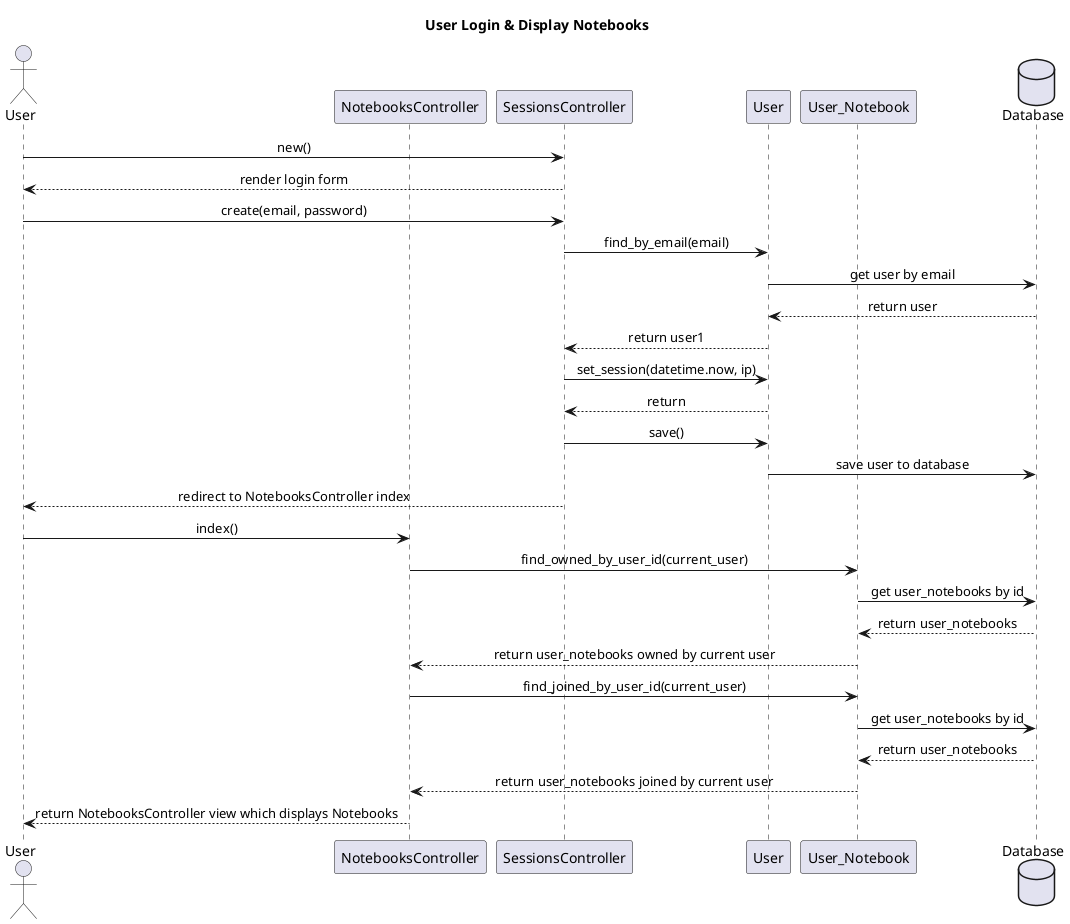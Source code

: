 @startuml User Login & Display Notebooks
title User Login & Display Notebooks
skinparam sequenceMessageAlign center

actor User as user
participant NotebooksController as nc
participant SessionsController as sc
participant User as um
participant User_Notebook as unm
database Database as db

user -> sc : new()
user <-- sc : render login form
user -> sc : create(email, password)
sc -> um : find_by_email(email)
um -> db : get user by email
um <-- db : return user
sc <-- um : return user1
sc -> um : set_session(datetime.now, ip)
sc <-- um : return
sc -> um : save()
um -> db : save user to database
user <-- sc : redirect to NotebooksController index

user -> nc : index()
nc -> unm : find_owned_by_user_id(current_user)
unm -> db : get user_notebooks by id
unm <-- db : return user_notebooks
nc <-- unm : return user_notebooks owned by current user
nc -> unm : find_joined_by_user_id(current_user)
unm -> db : get user_notebooks by id
unm <-- db : return user_notebooks
nc <-- unm : return user_notebooks joined by current user
user <-- nc : return NotebooksController view which displays Notebooks
@enduml
